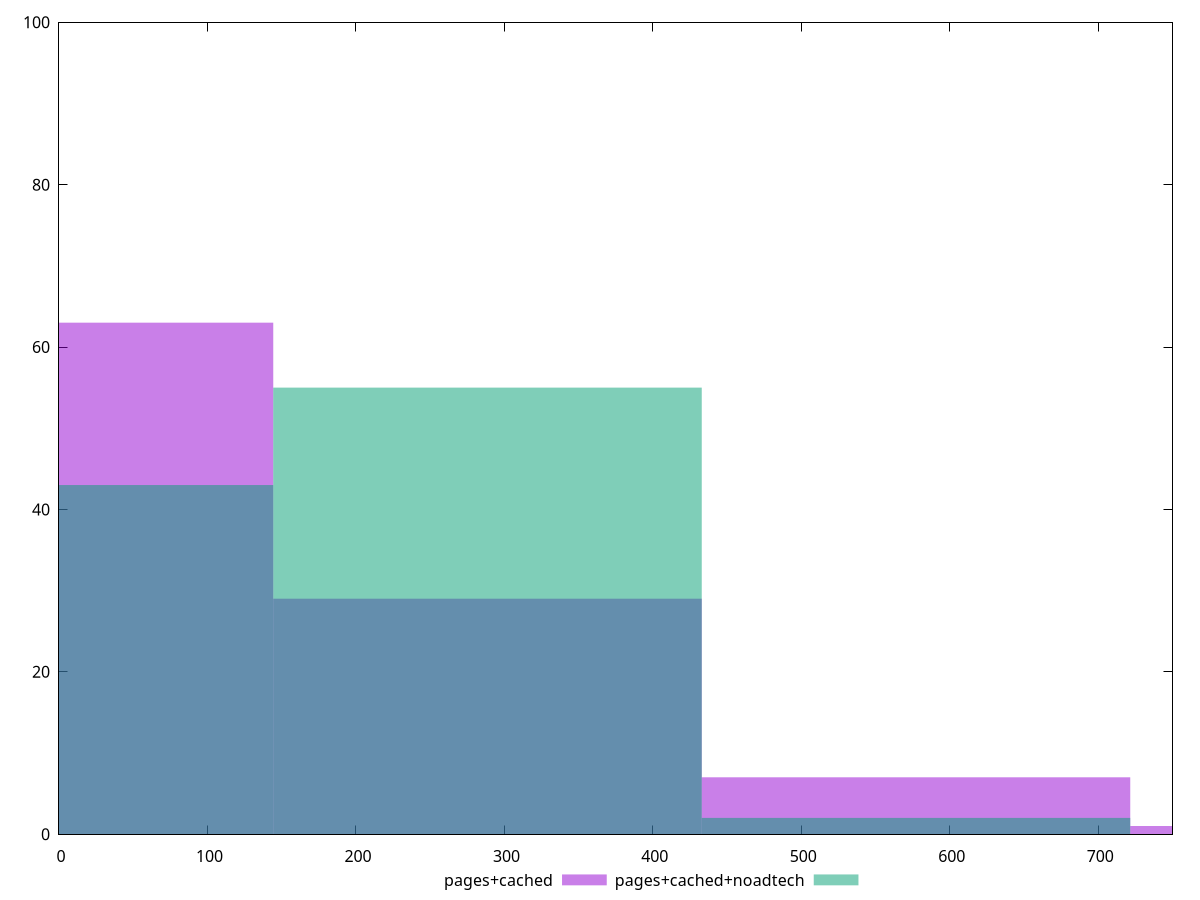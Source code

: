 reset

$pagesCached <<EOF
288.61591955978463 29
0 63
577.2318391195693 7
865.8477586793539 1
EOF

$pagesCachedNoadtech <<EOF
577.2318391195693 2
288.61591955978463 55
0 43
EOF

set key outside below
set boxwidth 288.61591955978463
set xrange [0:750]
set yrange [0:100]
set trange [0:100]
set style fill transparent solid 0.5 noborder
set terminal svg size 640, 500 enhanced background rgb 'white'
set output "report_00013_2021-02-09T12-04-24.940Z/unused-css-rules/comparison/histogram/1_vs_2.svg"

plot $pagesCached title "pages+cached" with boxes, \
     $pagesCachedNoadtech title "pages+cached+noadtech" with boxes

reset
